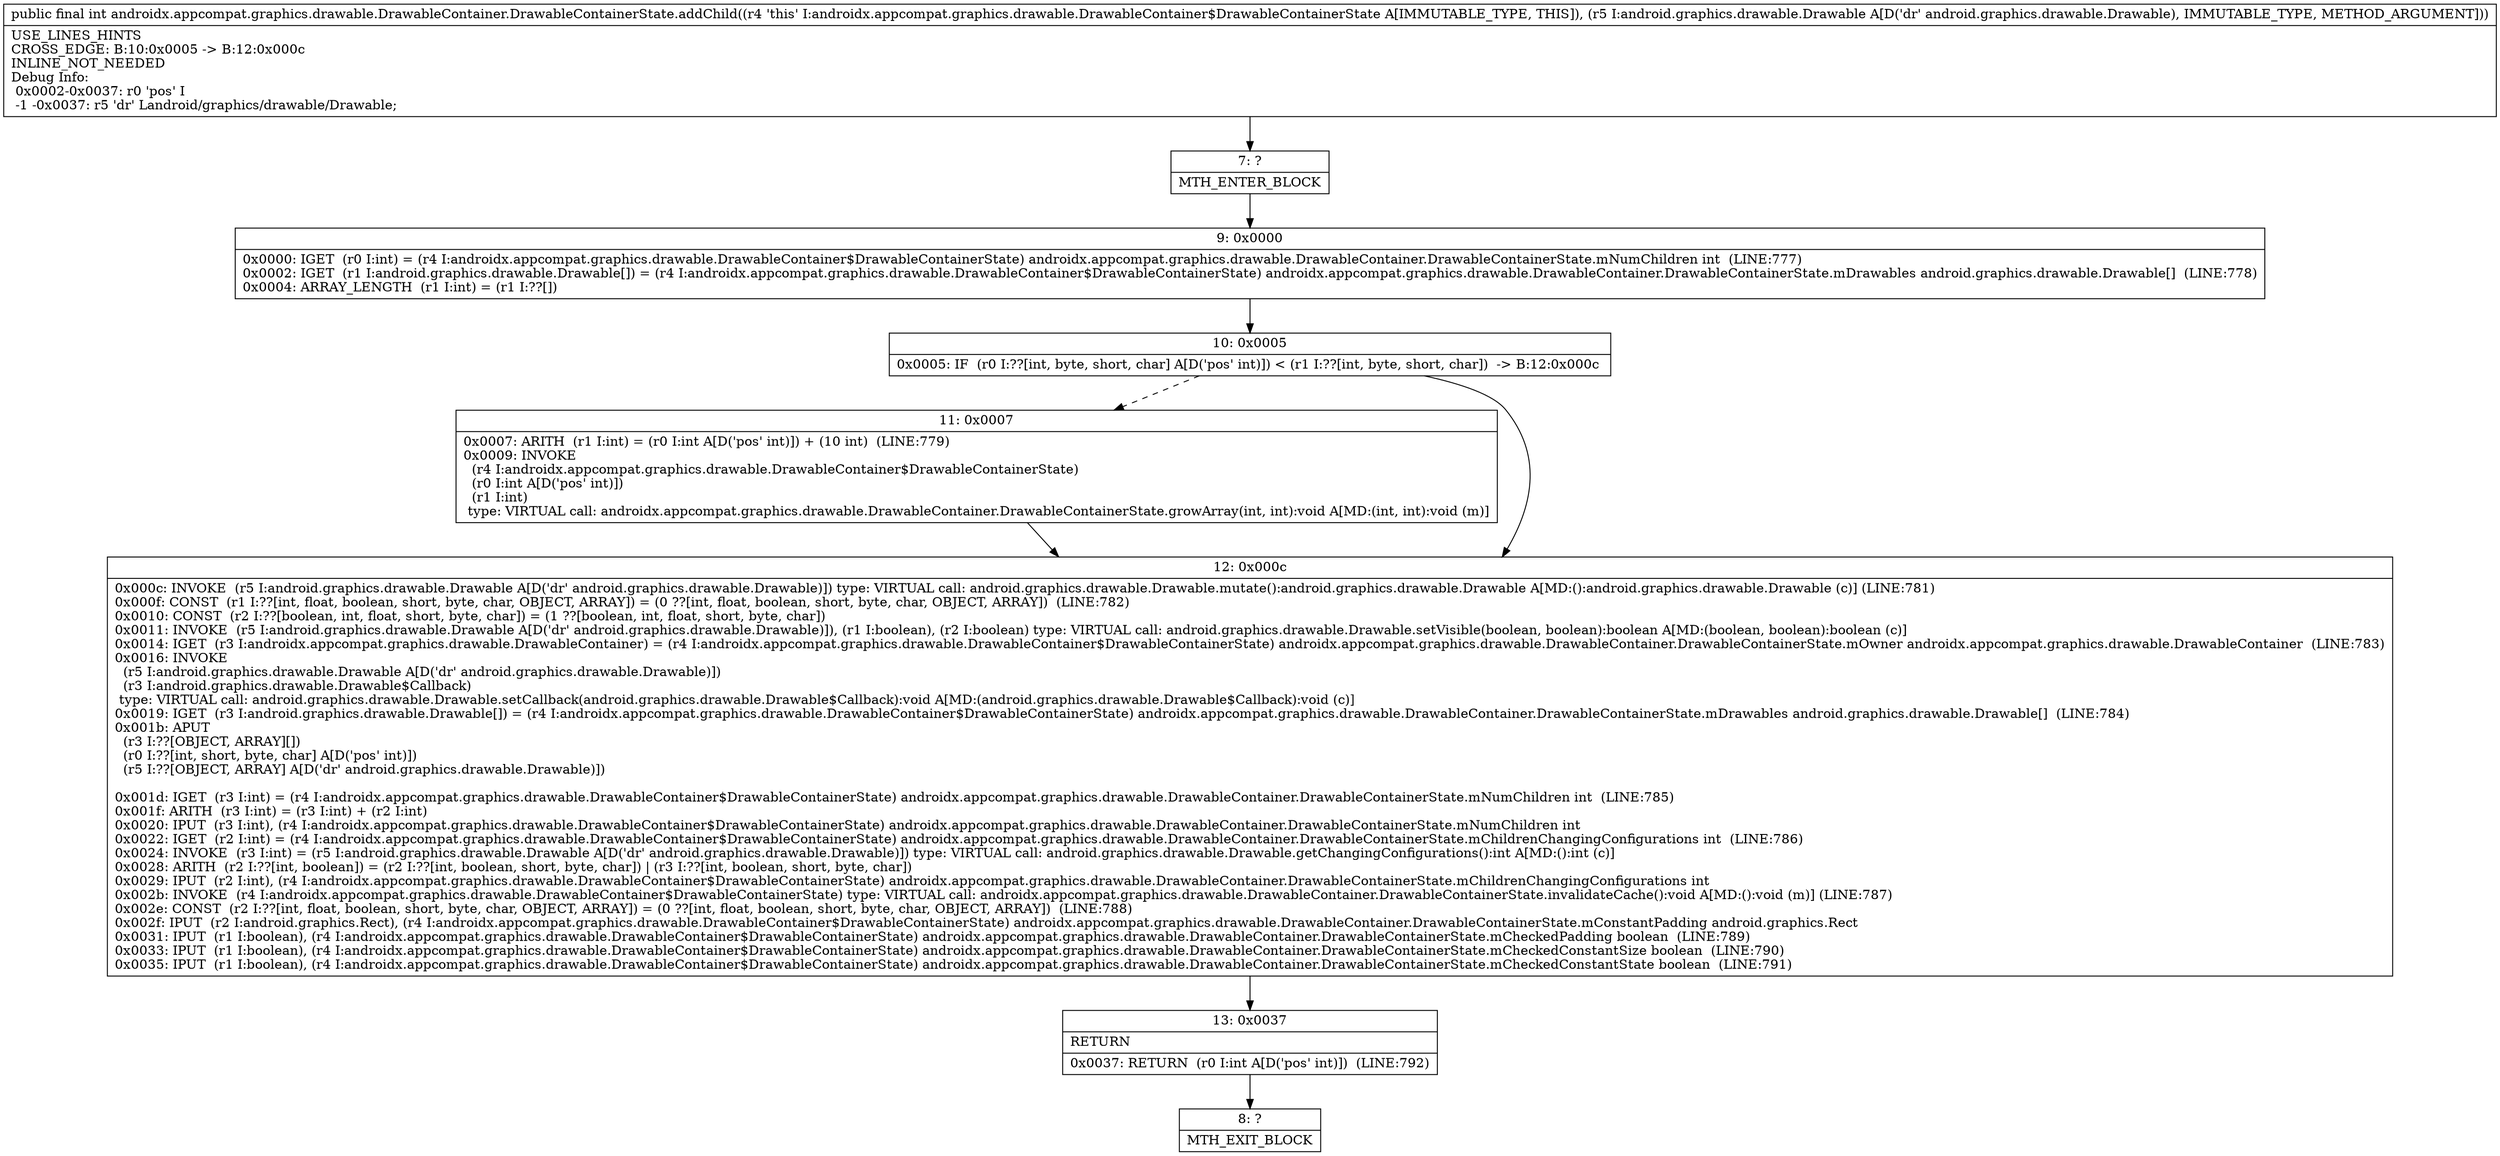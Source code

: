 digraph "CFG forandroidx.appcompat.graphics.drawable.DrawableContainer.DrawableContainerState.addChild(Landroid\/graphics\/drawable\/Drawable;)I" {
Node_7 [shape=record,label="{7\:\ ?|MTH_ENTER_BLOCK\l}"];
Node_9 [shape=record,label="{9\:\ 0x0000|0x0000: IGET  (r0 I:int) = (r4 I:androidx.appcompat.graphics.drawable.DrawableContainer$DrawableContainerState) androidx.appcompat.graphics.drawable.DrawableContainer.DrawableContainerState.mNumChildren int  (LINE:777)\l0x0002: IGET  (r1 I:android.graphics.drawable.Drawable[]) = (r4 I:androidx.appcompat.graphics.drawable.DrawableContainer$DrawableContainerState) androidx.appcompat.graphics.drawable.DrawableContainer.DrawableContainerState.mDrawables android.graphics.drawable.Drawable[]  (LINE:778)\l0x0004: ARRAY_LENGTH  (r1 I:int) = (r1 I:??[]) \l}"];
Node_10 [shape=record,label="{10\:\ 0x0005|0x0005: IF  (r0 I:??[int, byte, short, char] A[D('pos' int)]) \< (r1 I:??[int, byte, short, char])  \-\> B:12:0x000c \l}"];
Node_11 [shape=record,label="{11\:\ 0x0007|0x0007: ARITH  (r1 I:int) = (r0 I:int A[D('pos' int)]) + (10 int)  (LINE:779)\l0x0009: INVOKE  \l  (r4 I:androidx.appcompat.graphics.drawable.DrawableContainer$DrawableContainerState)\l  (r0 I:int A[D('pos' int)])\l  (r1 I:int)\l type: VIRTUAL call: androidx.appcompat.graphics.drawable.DrawableContainer.DrawableContainerState.growArray(int, int):void A[MD:(int, int):void (m)]\l}"];
Node_12 [shape=record,label="{12\:\ 0x000c|0x000c: INVOKE  (r5 I:android.graphics.drawable.Drawable A[D('dr' android.graphics.drawable.Drawable)]) type: VIRTUAL call: android.graphics.drawable.Drawable.mutate():android.graphics.drawable.Drawable A[MD:():android.graphics.drawable.Drawable (c)] (LINE:781)\l0x000f: CONST  (r1 I:??[int, float, boolean, short, byte, char, OBJECT, ARRAY]) = (0 ??[int, float, boolean, short, byte, char, OBJECT, ARRAY])  (LINE:782)\l0x0010: CONST  (r2 I:??[boolean, int, float, short, byte, char]) = (1 ??[boolean, int, float, short, byte, char]) \l0x0011: INVOKE  (r5 I:android.graphics.drawable.Drawable A[D('dr' android.graphics.drawable.Drawable)]), (r1 I:boolean), (r2 I:boolean) type: VIRTUAL call: android.graphics.drawable.Drawable.setVisible(boolean, boolean):boolean A[MD:(boolean, boolean):boolean (c)]\l0x0014: IGET  (r3 I:androidx.appcompat.graphics.drawable.DrawableContainer) = (r4 I:androidx.appcompat.graphics.drawable.DrawableContainer$DrawableContainerState) androidx.appcompat.graphics.drawable.DrawableContainer.DrawableContainerState.mOwner androidx.appcompat.graphics.drawable.DrawableContainer  (LINE:783)\l0x0016: INVOKE  \l  (r5 I:android.graphics.drawable.Drawable A[D('dr' android.graphics.drawable.Drawable)])\l  (r3 I:android.graphics.drawable.Drawable$Callback)\l type: VIRTUAL call: android.graphics.drawable.Drawable.setCallback(android.graphics.drawable.Drawable$Callback):void A[MD:(android.graphics.drawable.Drawable$Callback):void (c)]\l0x0019: IGET  (r3 I:android.graphics.drawable.Drawable[]) = (r4 I:androidx.appcompat.graphics.drawable.DrawableContainer$DrawableContainerState) androidx.appcompat.graphics.drawable.DrawableContainer.DrawableContainerState.mDrawables android.graphics.drawable.Drawable[]  (LINE:784)\l0x001b: APUT  \l  (r3 I:??[OBJECT, ARRAY][])\l  (r0 I:??[int, short, byte, char] A[D('pos' int)])\l  (r5 I:??[OBJECT, ARRAY] A[D('dr' android.graphics.drawable.Drawable)])\l \l0x001d: IGET  (r3 I:int) = (r4 I:androidx.appcompat.graphics.drawable.DrawableContainer$DrawableContainerState) androidx.appcompat.graphics.drawable.DrawableContainer.DrawableContainerState.mNumChildren int  (LINE:785)\l0x001f: ARITH  (r3 I:int) = (r3 I:int) + (r2 I:int) \l0x0020: IPUT  (r3 I:int), (r4 I:androidx.appcompat.graphics.drawable.DrawableContainer$DrawableContainerState) androidx.appcompat.graphics.drawable.DrawableContainer.DrawableContainerState.mNumChildren int \l0x0022: IGET  (r2 I:int) = (r4 I:androidx.appcompat.graphics.drawable.DrawableContainer$DrawableContainerState) androidx.appcompat.graphics.drawable.DrawableContainer.DrawableContainerState.mChildrenChangingConfigurations int  (LINE:786)\l0x0024: INVOKE  (r3 I:int) = (r5 I:android.graphics.drawable.Drawable A[D('dr' android.graphics.drawable.Drawable)]) type: VIRTUAL call: android.graphics.drawable.Drawable.getChangingConfigurations():int A[MD:():int (c)]\l0x0028: ARITH  (r2 I:??[int, boolean]) = (r2 I:??[int, boolean, short, byte, char]) \| (r3 I:??[int, boolean, short, byte, char]) \l0x0029: IPUT  (r2 I:int), (r4 I:androidx.appcompat.graphics.drawable.DrawableContainer$DrawableContainerState) androidx.appcompat.graphics.drawable.DrawableContainer.DrawableContainerState.mChildrenChangingConfigurations int \l0x002b: INVOKE  (r4 I:androidx.appcompat.graphics.drawable.DrawableContainer$DrawableContainerState) type: VIRTUAL call: androidx.appcompat.graphics.drawable.DrawableContainer.DrawableContainerState.invalidateCache():void A[MD:():void (m)] (LINE:787)\l0x002e: CONST  (r2 I:??[int, float, boolean, short, byte, char, OBJECT, ARRAY]) = (0 ??[int, float, boolean, short, byte, char, OBJECT, ARRAY])  (LINE:788)\l0x002f: IPUT  (r2 I:android.graphics.Rect), (r4 I:androidx.appcompat.graphics.drawable.DrawableContainer$DrawableContainerState) androidx.appcompat.graphics.drawable.DrawableContainer.DrawableContainerState.mConstantPadding android.graphics.Rect \l0x0031: IPUT  (r1 I:boolean), (r4 I:androidx.appcompat.graphics.drawable.DrawableContainer$DrawableContainerState) androidx.appcompat.graphics.drawable.DrawableContainer.DrawableContainerState.mCheckedPadding boolean  (LINE:789)\l0x0033: IPUT  (r1 I:boolean), (r4 I:androidx.appcompat.graphics.drawable.DrawableContainer$DrawableContainerState) androidx.appcompat.graphics.drawable.DrawableContainer.DrawableContainerState.mCheckedConstantSize boolean  (LINE:790)\l0x0035: IPUT  (r1 I:boolean), (r4 I:androidx.appcompat.graphics.drawable.DrawableContainer$DrawableContainerState) androidx.appcompat.graphics.drawable.DrawableContainer.DrawableContainerState.mCheckedConstantState boolean  (LINE:791)\l}"];
Node_13 [shape=record,label="{13\:\ 0x0037|RETURN\l|0x0037: RETURN  (r0 I:int A[D('pos' int)])  (LINE:792)\l}"];
Node_8 [shape=record,label="{8\:\ ?|MTH_EXIT_BLOCK\l}"];
MethodNode[shape=record,label="{public final int androidx.appcompat.graphics.drawable.DrawableContainer.DrawableContainerState.addChild((r4 'this' I:androidx.appcompat.graphics.drawable.DrawableContainer$DrawableContainerState A[IMMUTABLE_TYPE, THIS]), (r5 I:android.graphics.drawable.Drawable A[D('dr' android.graphics.drawable.Drawable), IMMUTABLE_TYPE, METHOD_ARGUMENT]))  | USE_LINES_HINTS\lCROSS_EDGE: B:10:0x0005 \-\> B:12:0x000c\lINLINE_NOT_NEEDED\lDebug Info:\l  0x0002\-0x0037: r0 'pos' I\l  \-1 \-0x0037: r5 'dr' Landroid\/graphics\/drawable\/Drawable;\l}"];
MethodNode -> Node_7;Node_7 -> Node_9;
Node_9 -> Node_10;
Node_10 -> Node_11[style=dashed];
Node_10 -> Node_12;
Node_11 -> Node_12;
Node_12 -> Node_13;
Node_13 -> Node_8;
}

